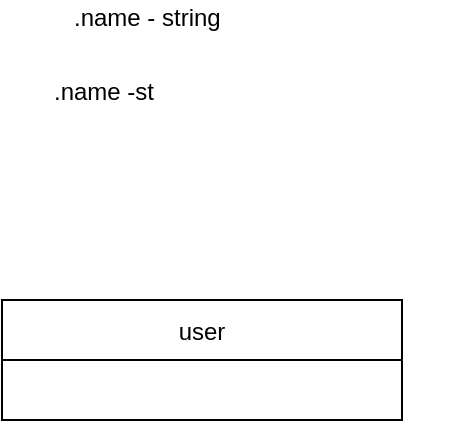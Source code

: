 <mxfile>
    <diagram id="Dt3hYAr3q-bKE7g6DYd2" name="Page-1">
        <mxGraphModel dx="276" dy="590" grid="1" gridSize="10" guides="1" tooltips="1" connect="1" arrows="1" fold="1" page="1" pageScale="1" pageWidth="850" pageHeight="1100" math="0" shadow="0">
            <root>
                <mxCell id="0"/>
                <mxCell id="1" parent="0"/>
                <mxCell id="10" value="user" style="swimlane;fontStyle=0;childLayout=stackLayout;horizontal=1;startSize=30;horizontalStack=0;resizeParent=1;resizeParentMax=0;resizeLast=0;collapsible=1;marginBottom=0;" vertex="1" parent="1">
                    <mxGeometry x="50" y="520" width="200" height="60" as="geometry"/>
                </mxCell>
                <mxCell id="12" value=".name - string&#10;" style="text;strokeColor=none;fillColor=none;align=left;verticalAlign=middle;spacingLeft=4;spacingRight=4;overflow=hidden;points=[[0,0.5],[1,0.5]];portConstraint=eastwest;rotatable=0;" vertex="1" parent="1">
                    <mxGeometry x="80" y="370" width="200" height="30" as="geometry"/>
                </mxCell>
                <mxCell id="13" value=".name -st" style="text;strokeColor=none;fillColor=none;align=left;verticalAlign=middle;spacingLeft=4;spacingRight=4;overflow=hidden;points=[[0,0.5],[1,0.5]];portConstraint=eastwest;rotatable=0;" vertex="1" parent="1">
                    <mxGeometry x="70" y="400" width="200" height="30" as="geometry"/>
                </mxCell>
            </root>
        </mxGraphModel>
    </diagram>
</mxfile>